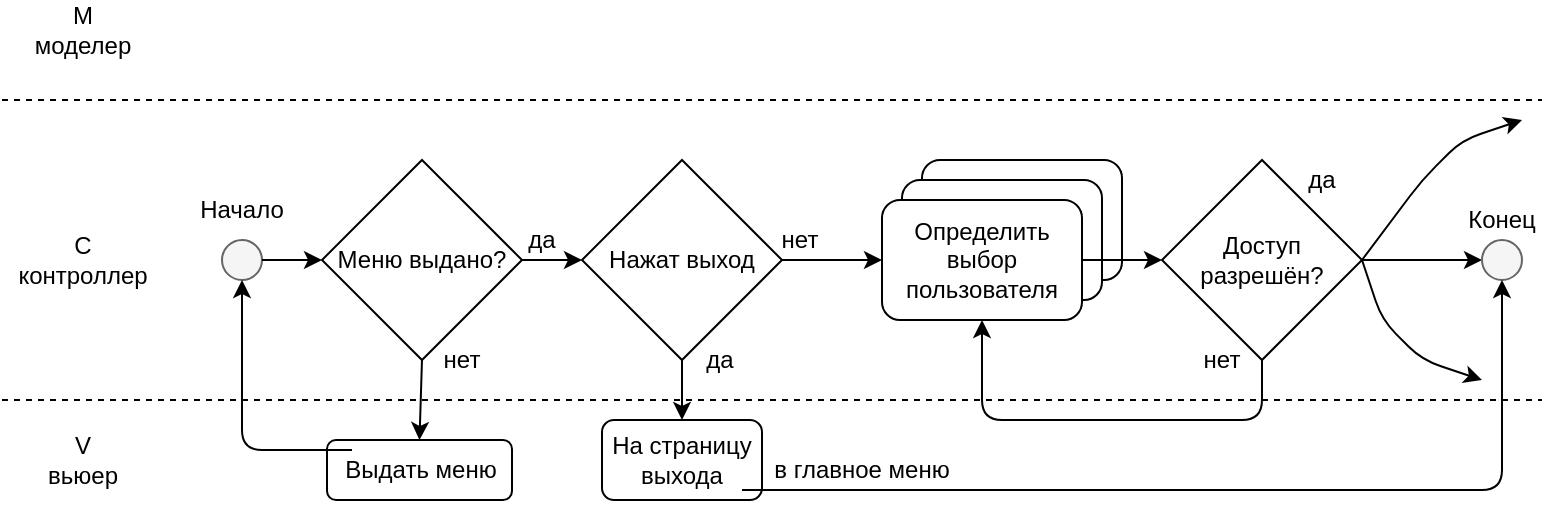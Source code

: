 <mxfile version="13.7.9" type="device"><diagram id="I-HJD02zRSL5QZI8aw_w" name="Страница 1"><mxGraphModel dx="1086" dy="806" grid="1" gridSize="5" guides="1" tooltips="1" connect="1" arrows="1" fold="1" page="1" pageScale="1" pageWidth="827" pageHeight="1169" math="0" shadow="0"><root><mxCell id="0"/><mxCell id="1" parent="0"/><mxCell id="-hsmnSlOz9BbUyw2V5Jm-2" value="Меню выдано?" style="rhombus;whiteSpace=wrap;html=1;" parent="1" vertex="1"><mxGeometry x="180" y="370" width="100" height="100" as="geometry"/></mxCell><mxCell id="-hsmnSlOz9BbUyw2V5Jm-3" value="Нажат выход" style="rhombus;whiteSpace=wrap;html=1;" parent="1" vertex="1"><mxGeometry x="310" y="370" width="100" height="100" as="geometry"/></mxCell><mxCell id="-hsmnSlOz9BbUyw2V5Jm-4" value="" style="endArrow=classic;html=1;exitX=1;exitY=0.5;exitDx=0;exitDy=0;" parent="1" source="-hsmnSlOz9BbUyw2V5Jm-2" target="-hsmnSlOz9BbUyw2V5Jm-3" edge="1"><mxGeometry width="50" height="50" relative="1" as="geometry"><mxPoint x="490" y="350" as="sourcePoint"/><mxPoint x="540" y="300" as="targetPoint"/></mxGeometry></mxCell><mxCell id="-hsmnSlOz9BbUyw2V5Jm-5" value="" style="endArrow=classic;html=1;exitX=1;exitY=0.5;exitDx=0;exitDy=0;entryX=0;entryY=0.5;entryDx=0;entryDy=0;" parent="1" source="-hsmnSlOz9BbUyw2V5Jm-3" edge="1"><mxGeometry width="50" height="50" relative="1" as="geometry"><mxPoint x="490" y="350" as="sourcePoint"/><mxPoint x="460" y="420" as="targetPoint"/></mxGeometry></mxCell><mxCell id="-hsmnSlOz9BbUyw2V5Jm-6" value="На страницу выхода" style="rounded=1;whiteSpace=wrap;html=1;" parent="1" vertex="1"><mxGeometry x="320" y="500" width="80" height="40" as="geometry"/></mxCell><mxCell id="-hsmnSlOz9BbUyw2V5Jm-7" value="" style="endArrow=classic;html=1;exitX=0.5;exitY=1;exitDx=0;exitDy=0;entryX=0.5;entryY=0;entryDx=0;entryDy=0;" parent="1" source="-hsmnSlOz9BbUyw2V5Jm-3" target="-hsmnSlOz9BbUyw2V5Jm-6" edge="1"><mxGeometry width="50" height="50" relative="1" as="geometry"><mxPoint x="490" y="420" as="sourcePoint"/><mxPoint x="540" y="370" as="targetPoint"/></mxGeometry></mxCell><mxCell id="-hsmnSlOz9BbUyw2V5Jm-8" value="нет" style="text;html=1;strokeColor=none;fillColor=none;align=center;verticalAlign=middle;whiteSpace=wrap;rounded=0;" parent="1" vertex="1"><mxGeometry x="398.97" y="400" width="40" height="20" as="geometry"/></mxCell><mxCell id="-hsmnSlOz9BbUyw2V5Jm-9" value="Выдать меню" style="rounded=1;whiteSpace=wrap;html=1;" parent="1" vertex="1"><mxGeometry x="182.5" y="510" width="92.5" height="30" as="geometry"/></mxCell><mxCell id="-hsmnSlOz9BbUyw2V5Jm-10" value="" style="endArrow=classic;html=1;exitX=0.5;exitY=1;exitDx=0;exitDy=0;entryX=0.5;entryY=0;entryDx=0;entryDy=0;" parent="1" source="-hsmnSlOz9BbUyw2V5Jm-2" target="-hsmnSlOz9BbUyw2V5Jm-9" edge="1"><mxGeometry width="50" height="50" relative="1" as="geometry"><mxPoint x="490" y="410" as="sourcePoint"/><mxPoint x="540" y="360" as="targetPoint"/></mxGeometry></mxCell><mxCell id="-hsmnSlOz9BbUyw2V5Jm-11" value="нет" style="text;html=1;strokeColor=none;fillColor=none;align=center;verticalAlign=middle;whiteSpace=wrap;rounded=0;" parent="1" vertex="1"><mxGeometry x="230.0" y="460" width="40" height="20" as="geometry"/></mxCell><mxCell id="-hsmnSlOz9BbUyw2V5Jm-12" value="да" style="text;html=1;strokeColor=none;fillColor=none;align=center;verticalAlign=middle;whiteSpace=wrap;rounded=0;" parent="1" vertex="1"><mxGeometry x="270" y="400" width="40" height="20" as="geometry"/></mxCell><mxCell id="-hsmnSlOz9BbUyw2V5Jm-13" value="да" style="text;html=1;strokeColor=none;fillColor=none;align=center;verticalAlign=middle;whiteSpace=wrap;rounded=0;" parent="1" vertex="1"><mxGeometry x="358.97" y="460" width="40" height="20" as="geometry"/></mxCell><mxCell id="-hsmnSlOz9BbUyw2V5Jm-14" value="" style="rounded=1;whiteSpace=wrap;html=1;verticalAlign=top;" parent="1" vertex="1"><mxGeometry x="480" y="370" width="100" height="60" as="geometry"/></mxCell><mxCell id="-hsmnSlOz9BbUyw2V5Jm-16" value="Доступ разрешён?" style="rhombus;whiteSpace=wrap;html=1;" parent="1" vertex="1"><mxGeometry x="600.0" y="370" width="100" height="100" as="geometry"/></mxCell><mxCell id="-hsmnSlOz9BbUyw2V5Jm-19" value="да" style="text;html=1;strokeColor=none;fillColor=none;align=center;verticalAlign=middle;whiteSpace=wrap;rounded=0;" parent="1" vertex="1"><mxGeometry x="660" y="370" width="40" height="20" as="geometry"/></mxCell><mxCell id="-hsmnSlOz9BbUyw2V5Jm-20" value="" style="endArrow=classic;html=1;exitX=1;exitY=0.5;exitDx=0;exitDy=0;" parent="1" source="-hsmnSlOz9BbUyw2V5Jm-16" edge="1"><mxGeometry width="50" height="50" relative="1" as="geometry"><mxPoint x="438.97" y="390" as="sourcePoint"/><mxPoint x="780" y="350" as="targetPoint"/><Array as="points"><mxPoint x="730" y="380"/><mxPoint x="750" y="360"/></Array></mxGeometry></mxCell><mxCell id="-hsmnSlOz9BbUyw2V5Jm-21" value="" style="endArrow=classic;html=1;exitX=1;exitY=0.5;exitDx=0;exitDy=0;" parent="1" source="-hsmnSlOz9BbUyw2V5Jm-16" edge="1"><mxGeometry width="50" height="50" relative="1" as="geometry"><mxPoint x="408.97" y="430" as="sourcePoint"/><mxPoint x="760" y="420" as="targetPoint"/></mxGeometry></mxCell><mxCell id="-hsmnSlOz9BbUyw2V5Jm-22" value="" style="endArrow=classic;html=1;exitX=1;exitY=0.5;exitDx=0;exitDy=0;" parent="1" source="-hsmnSlOz9BbUyw2V5Jm-16" edge="1"><mxGeometry width="50" height="50" relative="1" as="geometry"><mxPoint x="710" y="450" as="sourcePoint"/><mxPoint x="760" y="480" as="targetPoint"/><Array as="points"><mxPoint x="710" y="450"/><mxPoint x="730" y="470"/></Array></mxGeometry></mxCell><mxCell id="-hsmnSlOz9BbUyw2V5Jm-23" value="" style="rounded=1;whiteSpace=wrap;html=1;" parent="1" vertex="1"><mxGeometry x="470" y="380" width="100" height="60" as="geometry"/></mxCell><mxCell id="-hsmnSlOz9BbUyw2V5Jm-26" value="" style="endArrow=classic;html=1;exitX=1;exitY=0.5;exitDx=0;exitDy=0;entryX=0;entryY=0.5;entryDx=0;entryDy=0;" parent="1" target="-hsmnSlOz9BbUyw2V5Jm-16" edge="1"><mxGeometry width="50" height="50" relative="1" as="geometry"><mxPoint x="560" y="420" as="sourcePoint"/><mxPoint x="600" y="400" as="targetPoint"/></mxGeometry></mxCell><mxCell id="-hsmnSlOz9BbUyw2V5Jm-27" value="" style="endArrow=classic;html=1;exitX=0.5;exitY=1;exitDx=0;exitDy=0;entryX=0.5;entryY=1;entryDx=0;entryDy=0;" parent="1" source="-hsmnSlOz9BbUyw2V5Jm-16" edge="1"><mxGeometry width="50" height="50" relative="1" as="geometry"><mxPoint x="530" y="540" as="sourcePoint"/><mxPoint x="510" y="450" as="targetPoint"/><Array as="points"><mxPoint x="650" y="500"/><mxPoint x="510" y="500"/></Array></mxGeometry></mxCell><mxCell id="-hsmnSlOz9BbUyw2V5Jm-28" value="нет" style="text;html=1;strokeColor=none;fillColor=none;align=center;verticalAlign=middle;whiteSpace=wrap;rounded=0;" parent="1" vertex="1"><mxGeometry x="610" y="460" width="40" height="20" as="geometry"/></mxCell><mxCell id="-hsmnSlOz9BbUyw2V5Jm-30" value="" style="ellipse;whiteSpace=wrap;html=1;aspect=fixed;fillColor=#f5f5f5;strokeColor=#666666;fontColor=#333333;" parent="1" vertex="1"><mxGeometry x="760" y="410" width="20" height="20" as="geometry"/></mxCell><mxCell id="-hsmnSlOz9BbUyw2V5Jm-31" value="Конец" style="text;html=1;strokeColor=none;fillColor=none;align=center;verticalAlign=middle;whiteSpace=wrap;rounded=0;" parent="1" vertex="1"><mxGeometry x="750" y="390" width="40" height="20" as="geometry"/></mxCell><mxCell id="-hsmnSlOz9BbUyw2V5Jm-32" value="" style="ellipse;whiteSpace=wrap;html=1;aspect=fixed;fillColor=#f5f5f5;strokeColor=#666666;fontColor=#333333;" parent="1" vertex="1"><mxGeometry x="130" y="410" width="20" height="20" as="geometry"/></mxCell><mxCell id="-hsmnSlOz9BbUyw2V5Jm-33" value="Начало" style="text;html=1;strokeColor=none;fillColor=none;align=center;verticalAlign=middle;whiteSpace=wrap;rounded=0;" parent="1" vertex="1"><mxGeometry x="120" y="385" width="40" height="20" as="geometry"/></mxCell><mxCell id="-hsmnSlOz9BbUyw2V5Jm-34" value="" style="endArrow=classic;html=1;exitX=1;exitY=0.5;exitDx=0;exitDy=0;" parent="1" source="-hsmnSlOz9BbUyw2V5Jm-32" target="-hsmnSlOz9BbUyw2V5Jm-2" edge="1"><mxGeometry width="50" height="50" relative="1" as="geometry"><mxPoint x="380" y="370" as="sourcePoint"/><mxPoint x="430" y="320" as="targetPoint"/></mxGeometry></mxCell><mxCell id="-hsmnSlOz9BbUyw2V5Jm-36" value="" style="endArrow=none;dashed=1;html=1;" parent="1" edge="1"><mxGeometry width="50" height="50" relative="1" as="geometry"><mxPoint x="20" y="490" as="sourcePoint"/><mxPoint x="790" y="490" as="targetPoint"/></mxGeometry></mxCell><mxCell id="-hsmnSlOz9BbUyw2V5Jm-38" value="" style="endArrow=none;dashed=1;html=1;" parent="1" edge="1"><mxGeometry width="50" height="50" relative="1" as="geometry"><mxPoint x="20" y="340" as="sourcePoint"/><mxPoint x="790" y="340" as="targetPoint"/></mxGeometry></mxCell><mxCell id="-hsmnSlOz9BbUyw2V5Jm-41" value="M&lt;br&gt;моделер" style="text;html=1;align=center;verticalAlign=middle;resizable=0;points=[];autosize=1;" parent="1" vertex="1"><mxGeometry x="30" y="290" width="60" height="30" as="geometry"/></mxCell><mxCell id="-hsmnSlOz9BbUyw2V5Jm-42" value="C&lt;br&gt;контроллер" style="text;html=1;align=center;verticalAlign=middle;resizable=0;points=[];autosize=1;" parent="1" vertex="1"><mxGeometry x="20" y="405" width="80" height="30" as="geometry"/></mxCell><mxCell id="-hsmnSlOz9BbUyw2V5Jm-43" value="V&lt;br&gt;вьюер" style="text;html=1;align=center;verticalAlign=middle;resizable=0;points=[];autosize=1;" parent="1" vertex="1"><mxGeometry x="35" y="505" width="50" height="30" as="geometry"/></mxCell><mxCell id="-hsmnSlOz9BbUyw2V5Jm-44" value="Определить выбор пользователя" style="rounded=1;whiteSpace=wrap;html=1;" parent="1" vertex="1"><mxGeometry x="460" y="390" width="100" height="60" as="geometry"/></mxCell><mxCell id="ZmIvqssEzjET1yjdEast-1" value="" style="endArrow=classic;html=1;entryX=0.5;entryY=1;entryDx=0;entryDy=0;exitX=0.135;exitY=0.167;exitDx=0;exitDy=0;exitPerimeter=0;" parent="1" source="-hsmnSlOz9BbUyw2V5Jm-9" target="-hsmnSlOz9BbUyw2V5Jm-32" edge="1"><mxGeometry width="50" height="50" relative="1" as="geometry"><mxPoint x="198" y="550" as="sourcePoint"/><mxPoint x="140" y="480" as="targetPoint"/><Array as="points"><mxPoint x="140" y="515"/></Array></mxGeometry></mxCell><mxCell id="ZmIvqssEzjET1yjdEast-3" value="" style="endArrow=classic;html=1;exitX=0.875;exitY=0.875;exitDx=0;exitDy=0;entryX=0.5;entryY=1;entryDx=0;entryDy=0;exitPerimeter=0;" parent="1" source="-hsmnSlOz9BbUyw2V5Jm-6" target="-hsmnSlOz9BbUyw2V5Jm-30" edge="1"><mxGeometry width="50" height="50" relative="1" as="geometry"><mxPoint x="530" y="530" as="sourcePoint"/><mxPoint x="765" y="535" as="targetPoint"/><Array as="points"><mxPoint x="770" y="535"/></Array></mxGeometry></mxCell><mxCell id="ZmIvqssEzjET1yjdEast-4" value="в главное меню" style="text;html=1;strokeColor=none;fillColor=none;align=center;verticalAlign=middle;whiteSpace=wrap;rounded=0;" parent="1" vertex="1"><mxGeometry x="405" y="515" width="90" height="20" as="geometry"/></mxCell></root></mxGraphModel></diagram></mxfile>